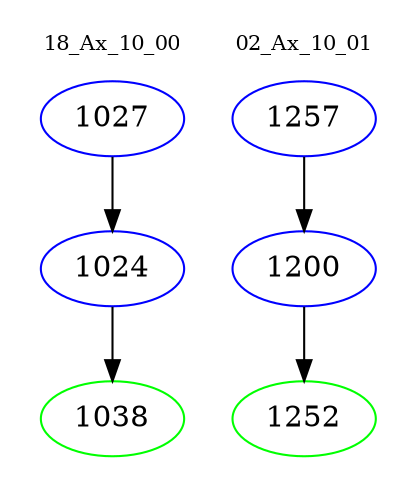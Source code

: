 digraph{
subgraph cluster_0 {
color = white
label = "18_Ax_10_00";
fontsize=10;
T0_1027 [label="1027", color="blue"]
T0_1027 -> T0_1024 [color="black"]
T0_1024 [label="1024", color="blue"]
T0_1024 -> T0_1038 [color="black"]
T0_1038 [label="1038", color="green"]
}
subgraph cluster_1 {
color = white
label = "02_Ax_10_01";
fontsize=10;
T1_1257 [label="1257", color="blue"]
T1_1257 -> T1_1200 [color="black"]
T1_1200 [label="1200", color="blue"]
T1_1200 -> T1_1252 [color="black"]
T1_1252 [label="1252", color="green"]
}
}

